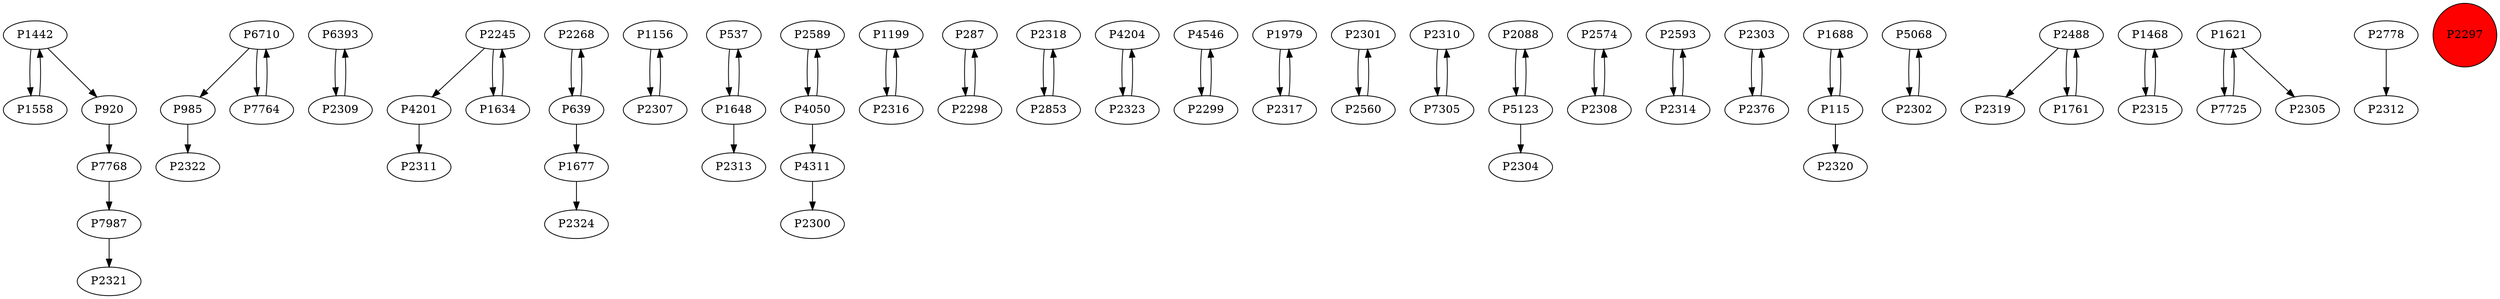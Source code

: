 digraph {
	P7987 -> P2321
	P6710 -> P985
	P6393 -> P2309
	P985 -> P2322
	P2245 -> P4201
	P2268 -> P639
	P1156 -> P2307
	P537 -> P1648
	P2589 -> P4050
	P639 -> P1677
	P1199 -> P2316
	P1442 -> P1558
	P287 -> P2298
	P2318 -> P2853
	P1677 -> P2324
	P4204 -> P2323
	P2853 -> P2318
	P4546 -> P2299
	P1979 -> P2317
	P2301 -> P2560
	P1648 -> P2313
	P2245 -> P1634
	P2310 -> P7305
	P2088 -> P5123
	P7764 -> P6710
	P2574 -> P2308
	P2593 -> P2314
	P2309 -> P6393
	P2303 -> P2376
	P1688 -> P115
	P5068 -> P2302
	P2299 -> P4546
	P4311 -> P2300
	P4050 -> P2589
	P2314 -> P2593
	P5123 -> P2304
	P920 -> P7768
	P2298 -> P287
	P639 -> P2268
	P2488 -> P2319
	P4050 -> P4311
	P115 -> P2320
	P1468 -> P2315
	P1621 -> P7725
	P7725 -> P1621
	P1558 -> P1442
	P115 -> P1688
	P7305 -> P2310
	P2323 -> P4204
	P7768 -> P7987
	P5123 -> P2088
	P4201 -> P2311
	P2316 -> P1199
	P2488 -> P1761
	P1621 -> P2305
	P1442 -> P920
	P2302 -> P5068
	P2307 -> P1156
	P6710 -> P7764
	P2308 -> P2574
	P2315 -> P1468
	P2317 -> P1979
	P2778 -> P2312
	P1761 -> P2488
	P1648 -> P537
	P2560 -> P2301
	P1634 -> P2245
	P2376 -> P2303
	P2297 [shape=circle]
	P2297 [style=filled]
	P2297 [fillcolor=red]
}